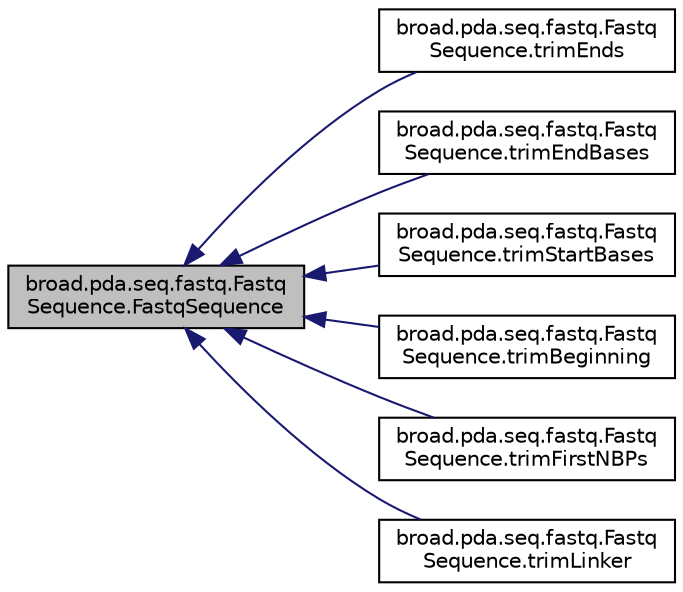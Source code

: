digraph "broad.pda.seq.fastq.FastqSequence.FastqSequence"
{
  edge [fontname="Helvetica",fontsize="10",labelfontname="Helvetica",labelfontsize="10"];
  node [fontname="Helvetica",fontsize="10",shape=record];
  rankdir="LR";
  Node1 [label="broad.pda.seq.fastq.Fastq\lSequence.FastqSequence",height=0.2,width=0.4,color="black", fillcolor="grey75", style="filled" fontcolor="black"];
  Node1 -> Node2 [dir="back",color="midnightblue",fontsize="10",style="solid"];
  Node2 [label="broad.pda.seq.fastq.Fastq\lSequence.trimEnds",height=0.2,width=0.4,color="black", fillcolor="white", style="filled",URL="$classbroad_1_1pda_1_1seq_1_1fastq_1_1_fastq_sequence.html#a0fd87834d4aa61b88e092f018ae0f7f4"];
  Node1 -> Node3 [dir="back",color="midnightblue",fontsize="10",style="solid"];
  Node3 [label="broad.pda.seq.fastq.Fastq\lSequence.trimEndBases",height=0.2,width=0.4,color="black", fillcolor="white", style="filled",URL="$classbroad_1_1pda_1_1seq_1_1fastq_1_1_fastq_sequence.html#ace80714d5df0dcf2ae24abdde90b3baa"];
  Node1 -> Node4 [dir="back",color="midnightblue",fontsize="10",style="solid"];
  Node4 [label="broad.pda.seq.fastq.Fastq\lSequence.trimStartBases",height=0.2,width=0.4,color="black", fillcolor="white", style="filled",URL="$classbroad_1_1pda_1_1seq_1_1fastq_1_1_fastq_sequence.html#a9eca00d202f96c264893e7ac26cca58a"];
  Node1 -> Node5 [dir="back",color="midnightblue",fontsize="10",style="solid"];
  Node5 [label="broad.pda.seq.fastq.Fastq\lSequence.trimBeginning",height=0.2,width=0.4,color="black", fillcolor="white", style="filled",URL="$classbroad_1_1pda_1_1seq_1_1fastq_1_1_fastq_sequence.html#a23828799871d655ea393485e61c0703d"];
  Node1 -> Node6 [dir="back",color="midnightblue",fontsize="10",style="solid"];
  Node6 [label="broad.pda.seq.fastq.Fastq\lSequence.trimFirstNBPs",height=0.2,width=0.4,color="black", fillcolor="white", style="filled",URL="$classbroad_1_1pda_1_1seq_1_1fastq_1_1_fastq_sequence.html#aa6d0e245f31727b72796442117dd59bc"];
  Node1 -> Node7 [dir="back",color="midnightblue",fontsize="10",style="solid"];
  Node7 [label="broad.pda.seq.fastq.Fastq\lSequence.trimLinker",height=0.2,width=0.4,color="black", fillcolor="white", style="filled",URL="$classbroad_1_1pda_1_1seq_1_1fastq_1_1_fastq_sequence.html#a64623b219d38679aa95cd6d2a673cc84"];
}
